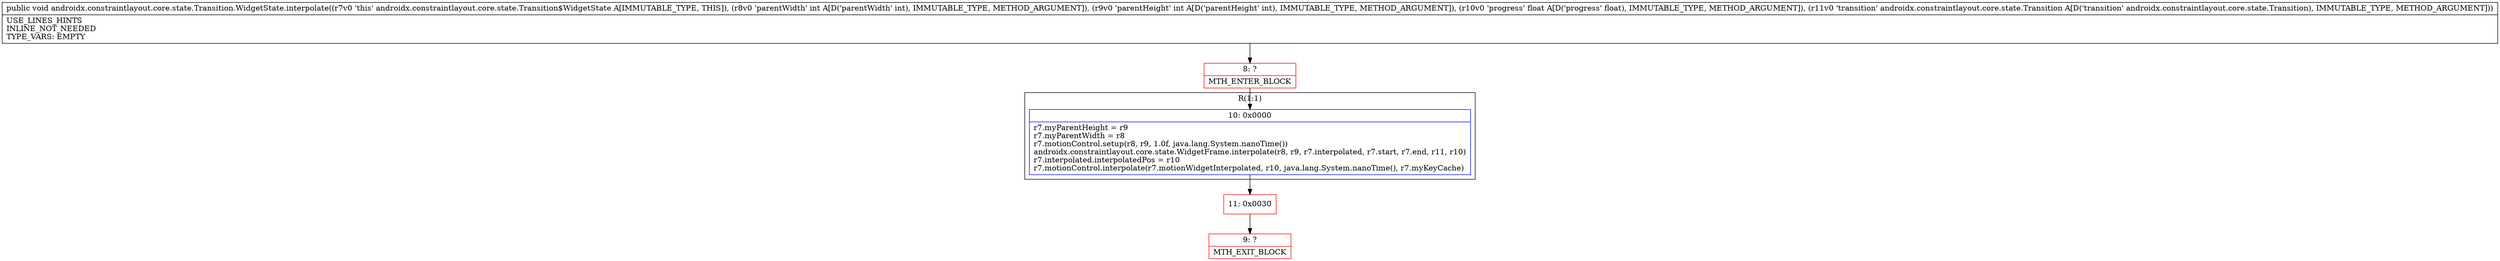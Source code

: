 digraph "CFG forandroidx.constraintlayout.core.state.Transition.WidgetState.interpolate(IIFLandroidx\/constraintlayout\/core\/state\/Transition;)V" {
subgraph cluster_Region_217589364 {
label = "R(1:1)";
node [shape=record,color=blue];
Node_10 [shape=record,label="{10\:\ 0x0000|r7.myParentHeight = r9\lr7.myParentWidth = r8\lr7.motionControl.setup(r8, r9, 1.0f, java.lang.System.nanoTime())\landroidx.constraintlayout.core.state.WidgetFrame.interpolate(r8, r9, r7.interpolated, r7.start, r7.end, r11, r10)\lr7.interpolated.interpolatedPos = r10\lr7.motionControl.interpolate(r7.motionWidgetInterpolated, r10, java.lang.System.nanoTime(), r7.myKeyCache)\l}"];
}
Node_8 [shape=record,color=red,label="{8\:\ ?|MTH_ENTER_BLOCK\l}"];
Node_11 [shape=record,color=red,label="{11\:\ 0x0030}"];
Node_9 [shape=record,color=red,label="{9\:\ ?|MTH_EXIT_BLOCK\l}"];
MethodNode[shape=record,label="{public void androidx.constraintlayout.core.state.Transition.WidgetState.interpolate((r7v0 'this' androidx.constraintlayout.core.state.Transition$WidgetState A[IMMUTABLE_TYPE, THIS]), (r8v0 'parentWidth' int A[D('parentWidth' int), IMMUTABLE_TYPE, METHOD_ARGUMENT]), (r9v0 'parentHeight' int A[D('parentHeight' int), IMMUTABLE_TYPE, METHOD_ARGUMENT]), (r10v0 'progress' float A[D('progress' float), IMMUTABLE_TYPE, METHOD_ARGUMENT]), (r11v0 'transition' androidx.constraintlayout.core.state.Transition A[D('transition' androidx.constraintlayout.core.state.Transition), IMMUTABLE_TYPE, METHOD_ARGUMENT]))  | USE_LINES_HINTS\lINLINE_NOT_NEEDED\lTYPE_VARS: EMPTY\l}"];
MethodNode -> Node_8;Node_10 -> Node_11;
Node_8 -> Node_10;
Node_11 -> Node_9;
}


